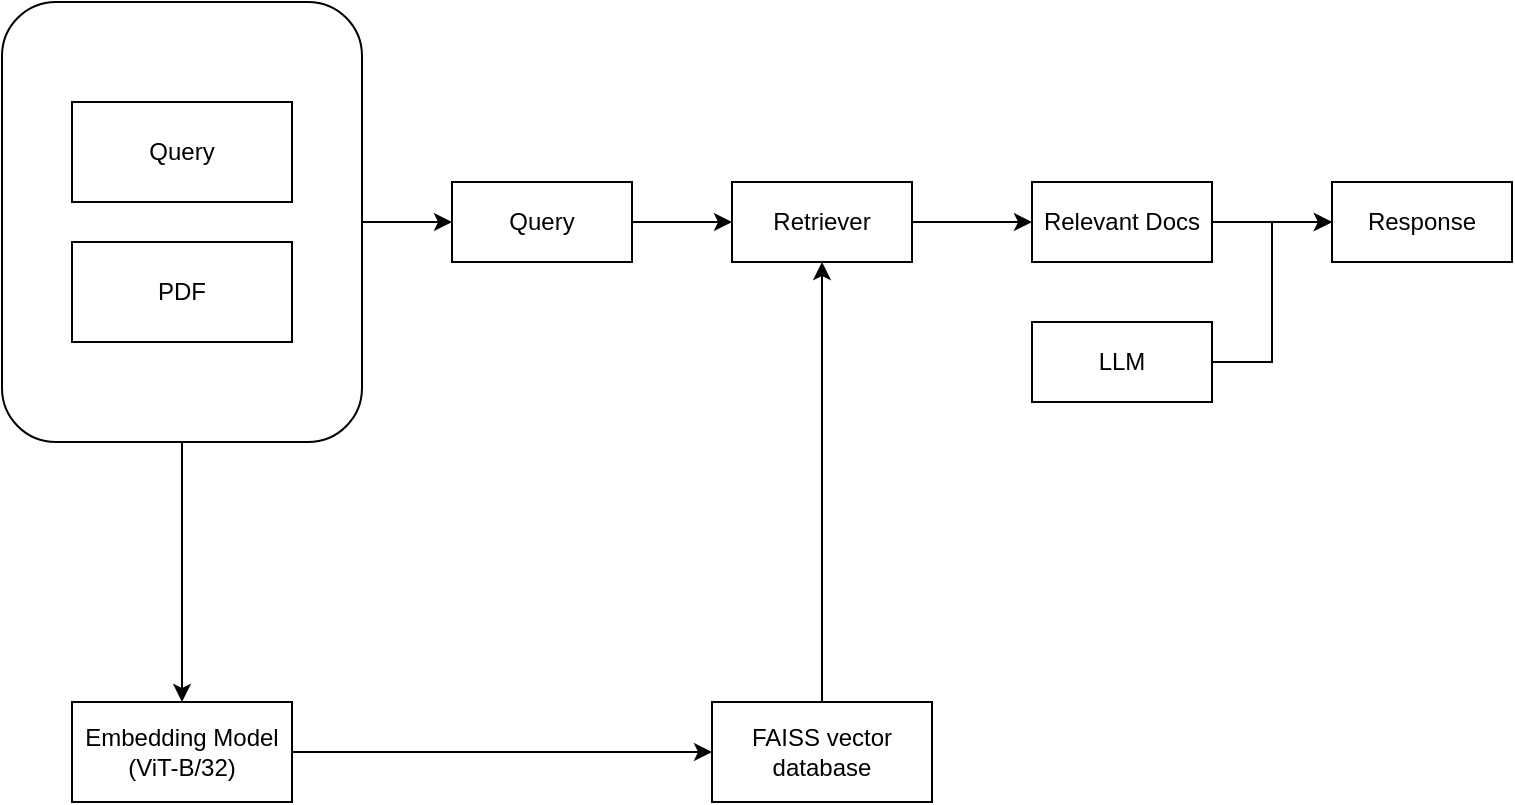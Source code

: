 <mxfile version="25.0.3">
  <diagram name="Page-1" id="l-LV1eNT2-p2VJEIhvb9">
    <mxGraphModel dx="996" dy="533" grid="1" gridSize="10" guides="1" tooltips="1" connect="1" arrows="1" fold="1" page="1" pageScale="1" pageWidth="850" pageHeight="1100" math="0" shadow="0">
      <root>
        <mxCell id="0" />
        <mxCell id="1" parent="0" />
        <mxCell id="yB6ABjICX02xEgHFaDFq-6" value="" style="edgeStyle=orthogonalEdgeStyle;rounded=0;orthogonalLoop=1;jettySize=auto;html=1;" edge="1" parent="1" source="yB6ABjICX02xEgHFaDFq-4" target="yB6ABjICX02xEgHFaDFq-5">
          <mxGeometry relative="1" as="geometry" />
        </mxCell>
        <mxCell id="yB6ABjICX02xEgHFaDFq-10" value="" style="edgeStyle=orthogonalEdgeStyle;rounded=0;orthogonalLoop=1;jettySize=auto;html=1;" edge="1" parent="1" source="yB6ABjICX02xEgHFaDFq-4" target="yB6ABjICX02xEgHFaDFq-9">
          <mxGeometry relative="1" as="geometry" />
        </mxCell>
        <mxCell id="yB6ABjICX02xEgHFaDFq-4" value="" style="rounded=1;whiteSpace=wrap;html=1;" vertex="1" parent="1">
          <mxGeometry x="55" y="20" width="180" height="220" as="geometry" />
        </mxCell>
        <mxCell id="yB6ABjICX02xEgHFaDFq-1" value="Query" style="rounded=0;whiteSpace=wrap;html=1;" vertex="1" parent="1">
          <mxGeometry x="90" y="70" width="110" height="50" as="geometry" />
        </mxCell>
        <mxCell id="yB6ABjICX02xEgHFaDFq-3" value="PDF" style="rounded=0;whiteSpace=wrap;html=1;" vertex="1" parent="1">
          <mxGeometry x="90" y="140" width="110" height="50" as="geometry" />
        </mxCell>
        <mxCell id="yB6ABjICX02xEgHFaDFq-8" value="" style="edgeStyle=orthogonalEdgeStyle;rounded=0;orthogonalLoop=1;jettySize=auto;html=1;" edge="1" parent="1" source="yB6ABjICX02xEgHFaDFq-5" target="yB6ABjICX02xEgHFaDFq-7">
          <mxGeometry relative="1" as="geometry" />
        </mxCell>
        <mxCell id="yB6ABjICX02xEgHFaDFq-5" value="Embedding Model&lt;div&gt;(ViT-B/32)&lt;/div&gt;" style="rounded=0;whiteSpace=wrap;html=1;" vertex="1" parent="1">
          <mxGeometry x="90" y="370" width="110" height="50" as="geometry" />
        </mxCell>
        <mxCell id="yB6ABjICX02xEgHFaDFq-13" style="edgeStyle=orthogonalEdgeStyle;rounded=0;orthogonalLoop=1;jettySize=auto;html=1;exitX=0.5;exitY=0;exitDx=0;exitDy=0;entryX=0.5;entryY=1;entryDx=0;entryDy=0;" edge="1" parent="1" source="yB6ABjICX02xEgHFaDFq-7" target="yB6ABjICX02xEgHFaDFq-11">
          <mxGeometry relative="1" as="geometry" />
        </mxCell>
        <mxCell id="yB6ABjICX02xEgHFaDFq-7" value="FAISS vector database" style="rounded=0;whiteSpace=wrap;html=1;" vertex="1" parent="1">
          <mxGeometry x="410" y="370" width="110" height="50" as="geometry" />
        </mxCell>
        <mxCell id="yB6ABjICX02xEgHFaDFq-12" value="" style="edgeStyle=orthogonalEdgeStyle;rounded=0;orthogonalLoop=1;jettySize=auto;html=1;" edge="1" parent="1" source="yB6ABjICX02xEgHFaDFq-9" target="yB6ABjICX02xEgHFaDFq-11">
          <mxGeometry relative="1" as="geometry" />
        </mxCell>
        <mxCell id="yB6ABjICX02xEgHFaDFq-9" value="Query" style="rounded=0;whiteSpace=wrap;html=1;" vertex="1" parent="1">
          <mxGeometry x="280" y="110" width="90" height="40" as="geometry" />
        </mxCell>
        <mxCell id="yB6ABjICX02xEgHFaDFq-15" value="" style="edgeStyle=orthogonalEdgeStyle;rounded=0;orthogonalLoop=1;jettySize=auto;html=1;" edge="1" parent="1" source="yB6ABjICX02xEgHFaDFq-11" target="yB6ABjICX02xEgHFaDFq-14">
          <mxGeometry relative="1" as="geometry" />
        </mxCell>
        <mxCell id="yB6ABjICX02xEgHFaDFq-11" value="Retriever" style="rounded=0;whiteSpace=wrap;html=1;" vertex="1" parent="1">
          <mxGeometry x="420" y="110" width="90" height="40" as="geometry" />
        </mxCell>
        <mxCell id="yB6ABjICX02xEgHFaDFq-18" value="" style="edgeStyle=orthogonalEdgeStyle;rounded=0;orthogonalLoop=1;jettySize=auto;html=1;" edge="1" parent="1" source="yB6ABjICX02xEgHFaDFq-14" target="yB6ABjICX02xEgHFaDFq-17">
          <mxGeometry relative="1" as="geometry" />
        </mxCell>
        <mxCell id="yB6ABjICX02xEgHFaDFq-14" value="Relevant Docs" style="rounded=0;whiteSpace=wrap;html=1;" vertex="1" parent="1">
          <mxGeometry x="570" y="110" width="90" height="40" as="geometry" />
        </mxCell>
        <mxCell id="yB6ABjICX02xEgHFaDFq-19" style="edgeStyle=orthogonalEdgeStyle;rounded=0;orthogonalLoop=1;jettySize=auto;html=1;exitX=1;exitY=0.5;exitDx=0;exitDy=0;entryX=0;entryY=0.5;entryDx=0;entryDy=0;" edge="1" parent="1" source="yB6ABjICX02xEgHFaDFq-16" target="yB6ABjICX02xEgHFaDFq-17">
          <mxGeometry relative="1" as="geometry" />
        </mxCell>
        <mxCell id="yB6ABjICX02xEgHFaDFq-16" value="LLM" style="rounded=0;whiteSpace=wrap;html=1;" vertex="1" parent="1">
          <mxGeometry x="570" y="180" width="90" height="40" as="geometry" />
        </mxCell>
        <mxCell id="yB6ABjICX02xEgHFaDFq-17" value="Response" style="rounded=0;whiteSpace=wrap;html=1;" vertex="1" parent="1">
          <mxGeometry x="720" y="110" width="90" height="40" as="geometry" />
        </mxCell>
      </root>
    </mxGraphModel>
  </diagram>
</mxfile>

